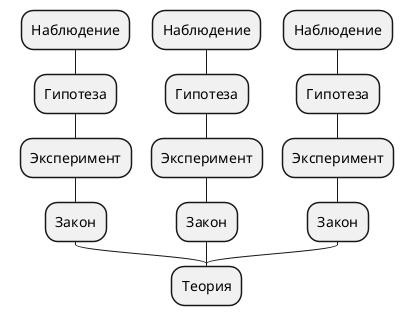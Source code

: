 @startmindmap
top to bottom direction
left side
* Теория

** Закон
*** Эксперимент
**** Гипотеза
***** Наблюдение

** Закон
*** Эксперимент
**** Гипотеза
***** Наблюдение

** Закон
*** Эксперимент
**** Гипотеза
***** Наблюдение
@endmindmap

@startuml
top to bottom direction

(Наблюдение А) --> (Гипотеза А)
(Гипотеза А) -down-> (Эксперимент А)
(Эксперимент А) -up-> (Гипотеза А)
(Эксперимент А) --> (Закон А)

(Наблюдение Б) --> (Гипотеза Б)
(Гипотеза Б) -down-> (Эксперимент Б)
(Эксперимент Б) -up-> (Гипотеза Б)
(Эксперимент Б) --> (Закон Б)

(Наблюдение В) --> (Гипотеза В)
(Гипотеза В) -down-> (Эксперимент В)
(Эксперимент В) -up-> (Гипотеза В)
(Эксперимент В) --> (Закон В)

(Закон А) --> (Теория)
(Закон Б) --> (Теория)
(Закон В) --> (Теория)
@enduml
